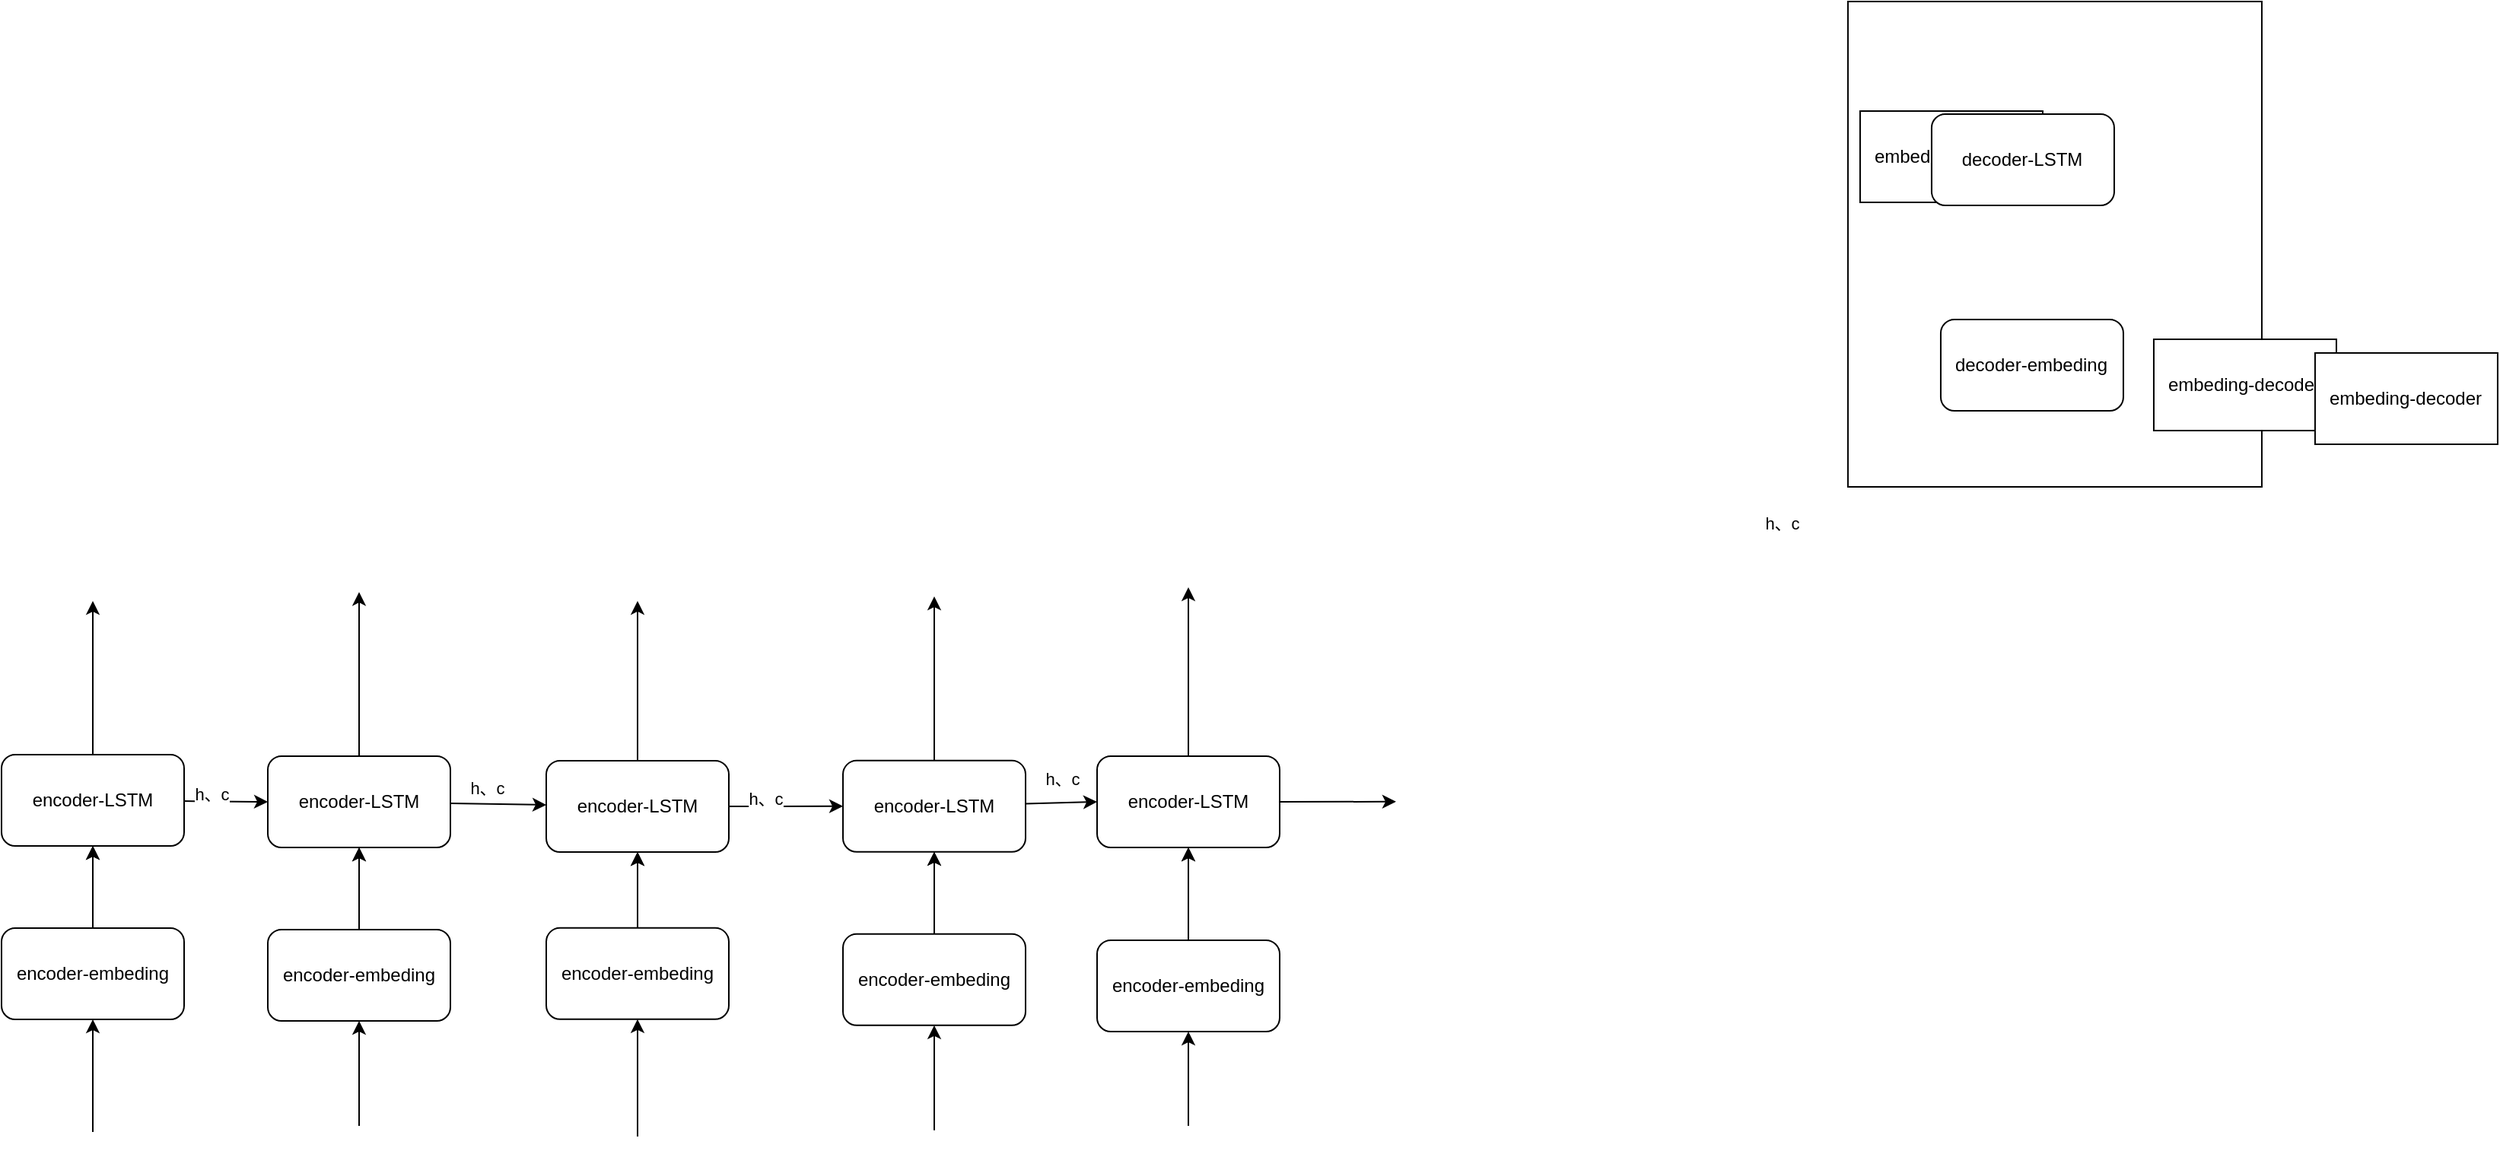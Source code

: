 <mxfile version="17.1.3" type="github">
  <diagram id="cOkbaZ47pD_OpvFG0WxL" name="Page-1">
    <mxGraphModel dx="1260" dy="1273" grid="0" gridSize="10" guides="1" tooltips="1" connect="1" arrows="1" fold="1" page="0" pageScale="1" pageWidth="827" pageHeight="1169" math="0" shadow="0">
      <root>
        <mxCell id="0" />
        <mxCell id="1" parent="0" />
        <mxCell id="_Uk0CV8JjnMLf5NQTjv--8" value="&lt;div&gt;&lt;/div&gt;" style="rounded=0;whiteSpace=wrap;html=1;align=left;" vertex="1" parent="1">
          <mxGeometry x="945.47" y="-468" width="272" height="319" as="geometry" />
        </mxCell>
        <mxCell id="_Uk0CV8JjnMLf5NQTjv--9" style="edgeStyle=orthogonalEdgeStyle;rounded=0;orthogonalLoop=1;jettySize=auto;html=1;exitX=0.5;exitY=0;exitDx=0;exitDy=0;" edge="1" parent="1" source="_Uk0CV8JjnMLf5NQTjv--1" target="_Uk0CV8JjnMLf5NQTjv--3">
          <mxGeometry relative="1" as="geometry" />
        </mxCell>
        <mxCell id="_Uk0CV8JjnMLf5NQTjv--12" value="" style="edgeStyle=orthogonalEdgeStyle;rounded=0;orthogonalLoop=1;jettySize=auto;html=1;" edge="1" parent="1" source="_Uk0CV8JjnMLf5NQTjv--1" target="_Uk0CV8JjnMLf5NQTjv--3">
          <mxGeometry relative="1" as="geometry" />
        </mxCell>
        <mxCell id="_Uk0CV8JjnMLf5NQTjv--1" value="encoder-embeding" style="rounded=1;whiteSpace=wrap;html=1;" vertex="1" parent="1">
          <mxGeometry x="-268" y="141" width="120" height="60" as="geometry" />
        </mxCell>
        <mxCell id="_Uk0CV8JjnMLf5NQTjv--2" value="decoder-embeding" style="rounded=1;whiteSpace=wrap;html=1;" vertex="1" parent="1">
          <mxGeometry x="1006.47" y="-259" width="120" height="60" as="geometry" />
        </mxCell>
        <mxCell id="_Uk0CV8JjnMLf5NQTjv--10" style="edgeStyle=orthogonalEdgeStyle;rounded=0;orthogonalLoop=1;jettySize=auto;html=1;exitX=0.5;exitY=0;exitDx=0;exitDy=0;" edge="1" parent="1" source="_Uk0CV8JjnMLf5NQTjv--3">
          <mxGeometry relative="1" as="geometry">
            <mxPoint x="-208" y="-73.96" as="targetPoint" />
          </mxGeometry>
        </mxCell>
        <mxCell id="_Uk0CV8JjnMLf5NQTjv--20" style="rounded=0;orthogonalLoop=1;jettySize=auto;html=1;entryX=0;entryY=0.5;entryDx=0;entryDy=0;" edge="1" parent="1" source="_Uk0CV8JjnMLf5NQTjv--3" target="_Uk0CV8JjnMLf5NQTjv--17">
          <mxGeometry relative="1" as="geometry" />
        </mxCell>
        <mxCell id="_Uk0CV8JjnMLf5NQTjv--21" value="h、c" style="edgeLabel;html=1;align=center;verticalAlign=middle;resizable=0;points=[];" vertex="1" connectable="0" parent="_Uk0CV8JjnMLf5NQTjv--20">
          <mxGeometry x="-0.359" y="5" relative="1" as="geometry">
            <mxPoint as="offset" />
          </mxGeometry>
        </mxCell>
        <mxCell id="_Uk0CV8JjnMLf5NQTjv--3" value="encoder-LSTM" style="rounded=1;whiteSpace=wrap;html=1;" vertex="1" parent="1">
          <mxGeometry x="-268" y="27" width="120" height="60" as="geometry" />
        </mxCell>
        <mxCell id="_Uk0CV8JjnMLf5NQTjv--4" value="embeding-decoder" style="rounded=0;whiteSpace=wrap;html=1;" vertex="1" parent="1">
          <mxGeometry x="953.47" y="-396" width="120" height="60" as="geometry" />
        </mxCell>
        <mxCell id="_Uk0CV8JjnMLf5NQTjv--5" value="embeding-decoder" style="rounded=0;whiteSpace=wrap;html=1;" vertex="1" parent="1">
          <mxGeometry x="1146.47" y="-246" width="120" height="60" as="geometry" />
        </mxCell>
        <mxCell id="_Uk0CV8JjnMLf5NQTjv--6" value="embeding-decoder" style="rounded=0;whiteSpace=wrap;html=1;" vertex="1" parent="1">
          <mxGeometry x="1252.47" y="-237" width="120" height="60" as="geometry" />
        </mxCell>
        <mxCell id="_Uk0CV8JjnMLf5NQTjv--7" value="decoder-LSTM" style="rounded=1;whiteSpace=wrap;html=1;" vertex="1" parent="1">
          <mxGeometry x="1000.47" y="-394" width="120" height="60" as="geometry" />
        </mxCell>
        <mxCell id="_Uk0CV8JjnMLf5NQTjv--13" value="" style="endArrow=classic;html=1;rounded=0;entryX=0.5;entryY=1;entryDx=0;entryDy=0;" edge="1" parent="1" target="_Uk0CV8JjnMLf5NQTjv--1">
          <mxGeometry width="50" height="50" relative="1" as="geometry">
            <mxPoint x="-208" y="275" as="sourcePoint" />
            <mxPoint x="-180" y="265" as="targetPoint" />
          </mxGeometry>
        </mxCell>
        <mxCell id="_Uk0CV8JjnMLf5NQTjv--14" style="edgeStyle=orthogonalEdgeStyle;rounded=0;orthogonalLoop=1;jettySize=auto;html=1;exitX=0.5;exitY=0;exitDx=0;exitDy=0;" edge="1" source="_Uk0CV8JjnMLf5NQTjv--16" target="_Uk0CV8JjnMLf5NQTjv--17" parent="1">
          <mxGeometry relative="1" as="geometry" />
        </mxCell>
        <mxCell id="_Uk0CV8JjnMLf5NQTjv--15" value="" style="edgeStyle=orthogonalEdgeStyle;rounded=0;orthogonalLoop=1;jettySize=auto;html=1;" edge="1" source="_Uk0CV8JjnMLf5NQTjv--16" target="_Uk0CV8JjnMLf5NQTjv--17" parent="1">
          <mxGeometry relative="1" as="geometry" />
        </mxCell>
        <mxCell id="_Uk0CV8JjnMLf5NQTjv--16" value="encoder-embeding" style="rounded=1;whiteSpace=wrap;html=1;" vertex="1" parent="1">
          <mxGeometry x="-93" y="142" width="120" height="60" as="geometry" />
        </mxCell>
        <mxCell id="_Uk0CV8JjnMLf5NQTjv--22" style="edgeStyle=none;rounded=0;orthogonalLoop=1;jettySize=auto;html=1;" edge="1" parent="1" source="_Uk0CV8JjnMLf5NQTjv--17">
          <mxGeometry relative="1" as="geometry">
            <mxPoint x="-33" y="-79.918" as="targetPoint" />
          </mxGeometry>
        </mxCell>
        <mxCell id="_Uk0CV8JjnMLf5NQTjv--37" style="edgeStyle=none;rounded=0;orthogonalLoop=1;jettySize=auto;html=1;" edge="1" parent="1" source="_Uk0CV8JjnMLf5NQTjv--17" target="_Uk0CV8JjnMLf5NQTjv--29">
          <mxGeometry relative="1" as="geometry" />
        </mxCell>
        <mxCell id="_Uk0CV8JjnMLf5NQTjv--17" value="encoder-LSTM" style="rounded=1;whiteSpace=wrap;html=1;" vertex="1" parent="1">
          <mxGeometry x="-93" y="28" width="120" height="60" as="geometry" />
        </mxCell>
        <mxCell id="_Uk0CV8JjnMLf5NQTjv--19" value="" style="endArrow=classic;html=1;rounded=0;entryX=0.5;entryY=1;entryDx=0;entryDy=0;" edge="1" target="_Uk0CV8JjnMLf5NQTjv--16" parent="1">
          <mxGeometry width="50" height="50" relative="1" as="geometry">
            <mxPoint x="-33" y="271" as="sourcePoint" />
            <mxPoint x="-5" y="219" as="targetPoint" />
          </mxGeometry>
        </mxCell>
        <mxCell id="_Uk0CV8JjnMLf5NQTjv--23" style="edgeStyle=orthogonalEdgeStyle;rounded=0;orthogonalLoop=1;jettySize=auto;html=1;exitX=0.5;exitY=0;exitDx=0;exitDy=0;" edge="1" source="_Uk0CV8JjnMLf5NQTjv--25" target="_Uk0CV8JjnMLf5NQTjv--29" parent="1">
          <mxGeometry relative="1" as="geometry" />
        </mxCell>
        <mxCell id="_Uk0CV8JjnMLf5NQTjv--24" value="" style="edgeStyle=orthogonalEdgeStyle;rounded=0;orthogonalLoop=1;jettySize=auto;html=1;" edge="1" source="_Uk0CV8JjnMLf5NQTjv--25" target="_Uk0CV8JjnMLf5NQTjv--29" parent="1">
          <mxGeometry relative="1" as="geometry" />
        </mxCell>
        <mxCell id="_Uk0CV8JjnMLf5NQTjv--25" value="encoder-embeding" style="rounded=1;whiteSpace=wrap;html=1;" vertex="1" parent="1">
          <mxGeometry x="90" y="140.92" width="120" height="60" as="geometry" />
        </mxCell>
        <mxCell id="_Uk0CV8JjnMLf5NQTjv--26" style="edgeStyle=orthogonalEdgeStyle;rounded=0;orthogonalLoop=1;jettySize=auto;html=1;exitX=0.5;exitY=0;exitDx=0;exitDy=0;" edge="1" source="_Uk0CV8JjnMLf5NQTjv--29" parent="1">
          <mxGeometry relative="1" as="geometry">
            <mxPoint x="150" y="-74.04" as="targetPoint" />
          </mxGeometry>
        </mxCell>
        <mxCell id="_Uk0CV8JjnMLf5NQTjv--27" style="rounded=0;orthogonalLoop=1;jettySize=auto;html=1;entryX=0;entryY=0.5;entryDx=0;entryDy=0;" edge="1" source="_Uk0CV8JjnMLf5NQTjv--29" target="_Uk0CV8JjnMLf5NQTjv--35" parent="1">
          <mxGeometry relative="1" as="geometry" />
        </mxCell>
        <mxCell id="_Uk0CV8JjnMLf5NQTjv--28" value="h、c" style="edgeLabel;html=1;align=center;verticalAlign=middle;resizable=0;points=[];" vertex="1" connectable="0" parent="_Uk0CV8JjnMLf5NQTjv--27">
          <mxGeometry x="-0.359" y="5" relative="1" as="geometry">
            <mxPoint as="offset" />
          </mxGeometry>
        </mxCell>
        <mxCell id="_Uk0CV8JjnMLf5NQTjv--45" value="h、c" style="edgeLabel;html=1;align=center;verticalAlign=middle;resizable=0;points=[];" vertex="1" connectable="0" parent="_Uk0CV8JjnMLf5NQTjv--27">
          <mxGeometry x="-0.359" y="5" relative="1" as="geometry">
            <mxPoint x="-183" y="-7" as="offset" />
          </mxGeometry>
        </mxCell>
        <mxCell id="_Uk0CV8JjnMLf5NQTjv--47" value="h、c" style="edgeLabel;html=1;align=center;verticalAlign=middle;resizable=0;points=[];" vertex="1" connectable="0" parent="_Uk0CV8JjnMLf5NQTjv--27">
          <mxGeometry x="-0.359" y="5" relative="1" as="geometry">
            <mxPoint x="195" y="-13" as="offset" />
          </mxGeometry>
        </mxCell>
        <mxCell id="_Uk0CV8JjnMLf5NQTjv--48" style="edgeStyle=orthogonalEdgeStyle;rounded=0;orthogonalLoop=1;jettySize=auto;html=1;exitX=0.5;exitY=0;exitDx=0;exitDy=0;" edge="1" source="_Uk0CV8JjnMLf5NQTjv--50" target="_Uk0CV8JjnMLf5NQTjv--53" parent="_Uk0CV8JjnMLf5NQTjv--27">
          <mxGeometry relative="1" as="geometry" />
        </mxCell>
        <mxCell id="_Uk0CV8JjnMLf5NQTjv--56" value="h、c" style="edgeLabel;html=1;align=center;verticalAlign=middle;resizable=0;points=[];" vertex="1" connectable="0" parent="_Uk0CV8JjnMLf5NQTjv--27">
          <mxGeometry x="-0.359" y="5" relative="1" as="geometry">
            <mxPoint x="668" y="-181" as="offset" />
          </mxGeometry>
        </mxCell>
        <mxCell id="_Uk0CV8JjnMLf5NQTjv--29" value="encoder-LSTM" style="rounded=1;whiteSpace=wrap;html=1;" vertex="1" parent="1">
          <mxGeometry x="90" y="31" width="120" height="60" as="geometry" />
        </mxCell>
        <mxCell id="_Uk0CV8JjnMLf5NQTjv--30" value="" style="endArrow=classic;html=1;rounded=0;entryX=0.5;entryY=1;entryDx=0;entryDy=0;" edge="1" target="_Uk0CV8JjnMLf5NQTjv--25" parent="1">
          <mxGeometry width="50" height="50" relative="1" as="geometry">
            <mxPoint x="150" y="278" as="sourcePoint" />
            <mxPoint x="178" y="264.92" as="targetPoint" />
          </mxGeometry>
        </mxCell>
        <mxCell id="_Uk0CV8JjnMLf5NQTjv--31" style="edgeStyle=orthogonalEdgeStyle;rounded=0;orthogonalLoop=1;jettySize=auto;html=1;exitX=0.5;exitY=0;exitDx=0;exitDy=0;" edge="1" source="_Uk0CV8JjnMLf5NQTjv--33" target="_Uk0CV8JjnMLf5NQTjv--35" parent="1">
          <mxGeometry relative="1" as="geometry" />
        </mxCell>
        <mxCell id="_Uk0CV8JjnMLf5NQTjv--32" value="" style="edgeStyle=orthogonalEdgeStyle;rounded=0;orthogonalLoop=1;jettySize=auto;html=1;" edge="1" source="_Uk0CV8JjnMLf5NQTjv--33" target="_Uk0CV8JjnMLf5NQTjv--35" parent="1">
          <mxGeometry relative="1" as="geometry" />
        </mxCell>
        <mxCell id="_Uk0CV8JjnMLf5NQTjv--33" value="encoder-embeding" style="rounded=1;whiteSpace=wrap;html=1;" vertex="1" parent="1">
          <mxGeometry x="285" y="144.92" width="120" height="60" as="geometry" />
        </mxCell>
        <mxCell id="_Uk0CV8JjnMLf5NQTjv--34" style="edgeStyle=none;rounded=0;orthogonalLoop=1;jettySize=auto;html=1;" edge="1" source="_Uk0CV8JjnMLf5NQTjv--35" parent="1">
          <mxGeometry relative="1" as="geometry">
            <mxPoint x="345" y="-76.998" as="targetPoint" />
          </mxGeometry>
        </mxCell>
        <mxCell id="_Uk0CV8JjnMLf5NQTjv--46" style="edgeStyle=none;rounded=0;orthogonalLoop=1;jettySize=auto;html=1;entryX=0;entryY=0.5;entryDx=0;entryDy=0;" edge="1" parent="1" source="_Uk0CV8JjnMLf5NQTjv--35" target="_Uk0CV8JjnMLf5NQTjv--53">
          <mxGeometry relative="1" as="geometry">
            <mxPoint x="476.012" y="60.92" as="targetPoint" />
          </mxGeometry>
        </mxCell>
        <mxCell id="_Uk0CV8JjnMLf5NQTjv--35" value="encoder-LSTM" style="rounded=1;whiteSpace=wrap;html=1;" vertex="1" parent="1">
          <mxGeometry x="285" y="30.92" width="120" height="60" as="geometry" />
        </mxCell>
        <mxCell id="_Uk0CV8JjnMLf5NQTjv--36" value="" style="endArrow=classic;html=1;rounded=0;entryX=0.5;entryY=1;entryDx=0;entryDy=0;" edge="1" target="_Uk0CV8JjnMLf5NQTjv--33" parent="1">
          <mxGeometry width="50" height="50" relative="1" as="geometry">
            <mxPoint x="345" y="273.92" as="sourcePoint" />
            <mxPoint x="373" y="221.92" as="targetPoint" />
          </mxGeometry>
        </mxCell>
        <mxCell id="_Uk0CV8JjnMLf5NQTjv--49" value="" style="edgeStyle=orthogonalEdgeStyle;rounded=0;orthogonalLoop=1;jettySize=auto;html=1;" edge="1" source="_Uk0CV8JjnMLf5NQTjv--50" target="_Uk0CV8JjnMLf5NQTjv--53" parent="1">
          <mxGeometry relative="1" as="geometry" />
        </mxCell>
        <mxCell id="_Uk0CV8JjnMLf5NQTjv--50" value="encoder-embeding" style="rounded=1;whiteSpace=wrap;html=1;" vertex="1" parent="1">
          <mxGeometry x="452.0" y="149" width="120" height="60" as="geometry" />
        </mxCell>
        <mxCell id="_Uk0CV8JjnMLf5NQTjv--51" style="edgeStyle=none;rounded=0;orthogonalLoop=1;jettySize=auto;html=1;" edge="1" source="_Uk0CV8JjnMLf5NQTjv--53" parent="1">
          <mxGeometry relative="1" as="geometry">
            <mxPoint x="512" y="-83" as="targetPoint" />
          </mxGeometry>
        </mxCell>
        <mxCell id="_Uk0CV8JjnMLf5NQTjv--52" style="edgeStyle=none;rounded=0;orthogonalLoop=1;jettySize=auto;html=1;" edge="1" source="_Uk0CV8JjnMLf5NQTjv--53" parent="1">
          <mxGeometry relative="1" as="geometry">
            <mxPoint x="648.472" y="57.92" as="targetPoint" />
          </mxGeometry>
        </mxCell>
        <mxCell id="_Uk0CV8JjnMLf5NQTjv--53" value="encoder-LSTM" style="rounded=1;whiteSpace=wrap;html=1;" vertex="1" parent="1">
          <mxGeometry x="452" y="28" width="120" height="60" as="geometry" />
        </mxCell>
        <mxCell id="_Uk0CV8JjnMLf5NQTjv--54" value="" style="endArrow=classic;html=1;rounded=0;entryX=0.5;entryY=1;entryDx=0;entryDy=0;" edge="1" target="_Uk0CV8JjnMLf5NQTjv--50" parent="1">
          <mxGeometry width="50" height="50" relative="1" as="geometry">
            <mxPoint x="512" y="271" as="sourcePoint" />
            <mxPoint x="545.46" y="218.92" as="targetPoint" />
          </mxGeometry>
        </mxCell>
      </root>
    </mxGraphModel>
  </diagram>
</mxfile>
